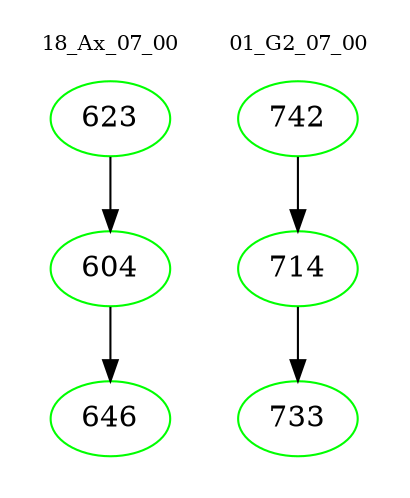 digraph{
subgraph cluster_0 {
color = white
label = "18_Ax_07_00";
fontsize=10;
T0_623 [label="623", color="green"]
T0_623 -> T0_604 [color="black"]
T0_604 [label="604", color="green"]
T0_604 -> T0_646 [color="black"]
T0_646 [label="646", color="green"]
}
subgraph cluster_1 {
color = white
label = "01_G2_07_00";
fontsize=10;
T1_742 [label="742", color="green"]
T1_742 -> T1_714 [color="black"]
T1_714 [label="714", color="green"]
T1_714 -> T1_733 [color="black"]
T1_733 [label="733", color="green"]
}
}
